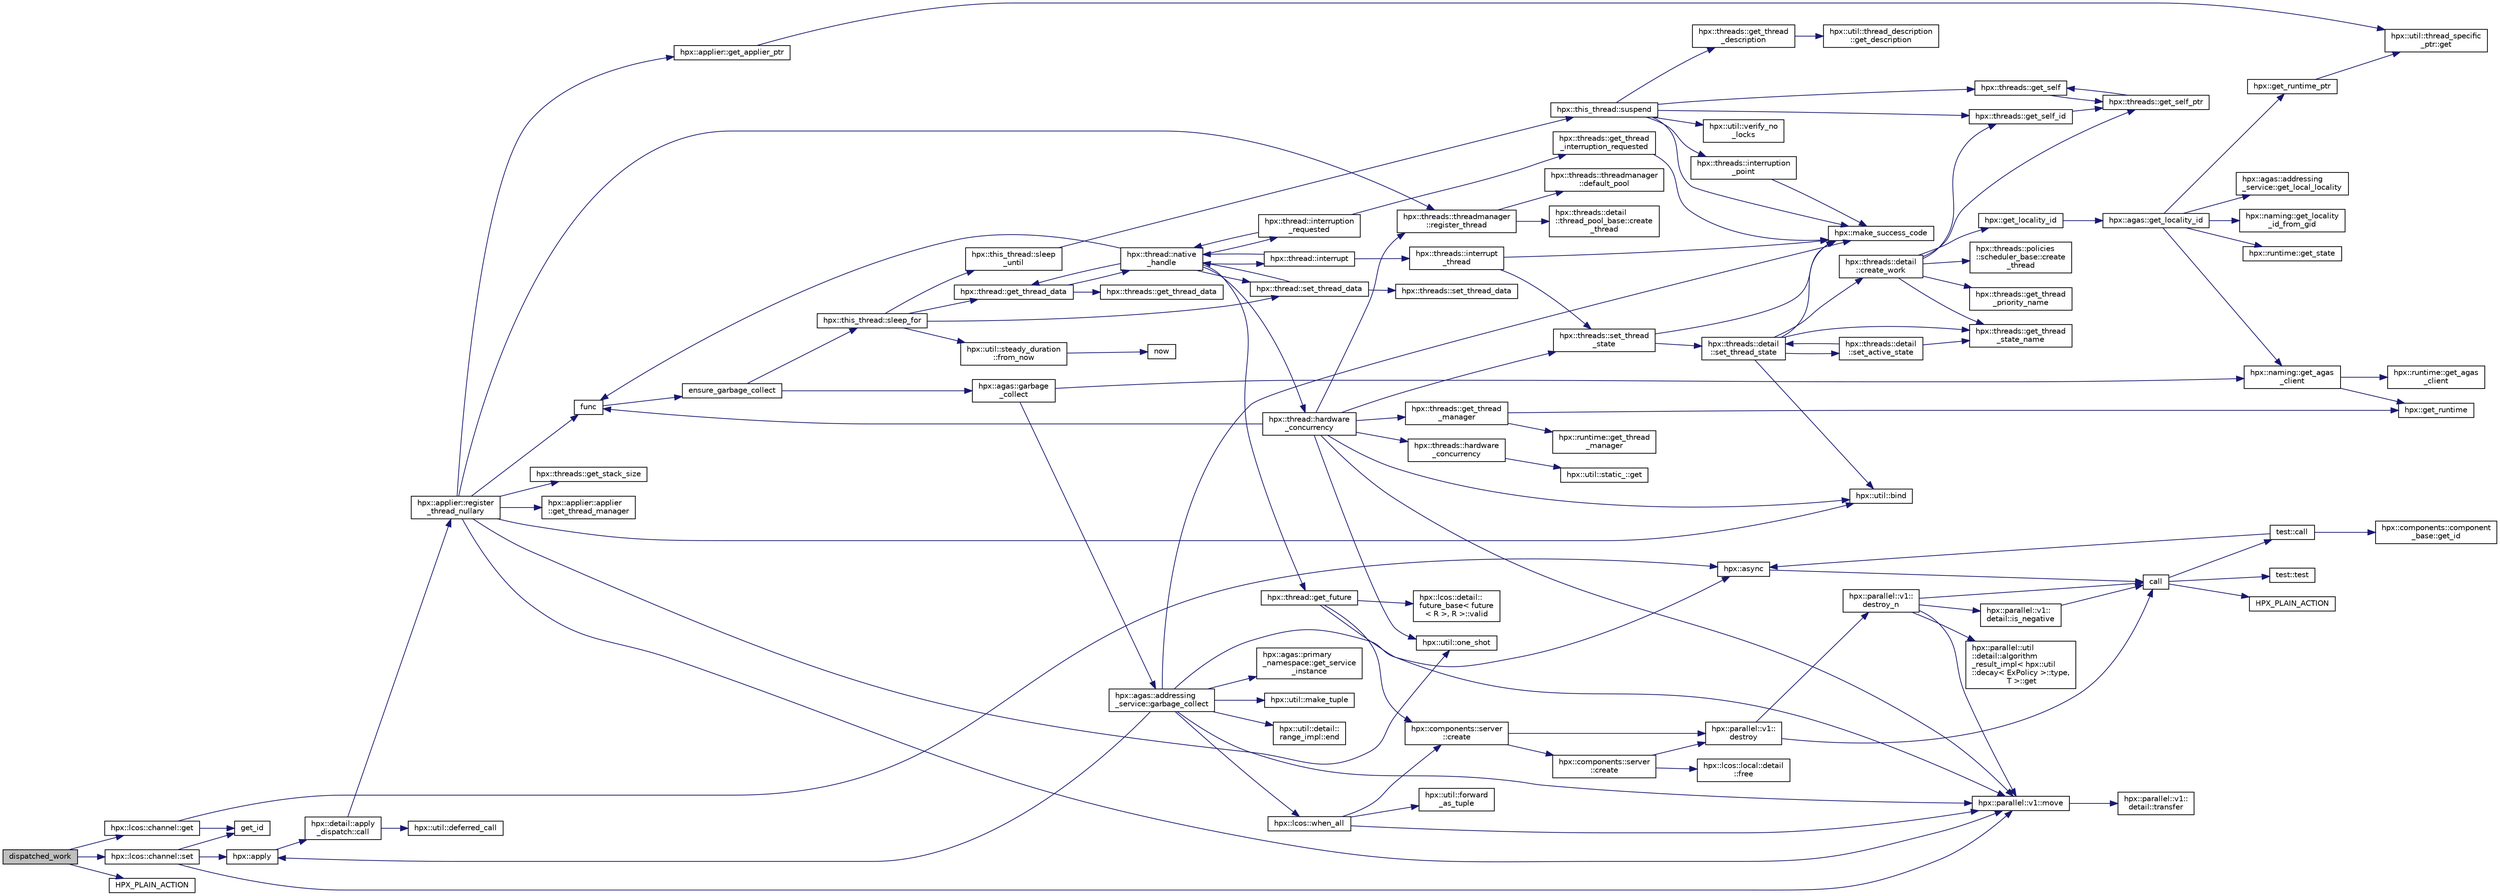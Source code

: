 digraph "dispatched_work"
{
  edge [fontname="Helvetica",fontsize="10",labelfontname="Helvetica",labelfontsize="10"];
  node [fontname="Helvetica",fontsize="10",shape=record];
  rankdir="LR";
  Node636 [label="dispatched_work",height=0.2,width=0.4,color="black", fillcolor="grey75", style="filled", fontcolor="black"];
  Node636 -> Node637 [color="midnightblue",fontsize="10",style="solid",fontname="Helvetica"];
  Node637 [label="hpx::lcos::channel::get",height=0.2,width=0.4,color="black", fillcolor="white", style="filled",URL="$db/d40/classhpx_1_1lcos_1_1channel.html#a9e5eb00de5cb512bc1319c3df58f911a"];
  Node637 -> Node638 [color="midnightblue",fontsize="10",style="solid",fontname="Helvetica"];
  Node638 [label="hpx::async",height=0.2,width=0.4,color="black", fillcolor="white", style="filled",URL="$d8/d83/namespacehpx.html#acb7d8e37b73b823956ce144f9a57eaa4"];
  Node638 -> Node639 [color="midnightblue",fontsize="10",style="solid",fontname="Helvetica"];
  Node639 [label="call",height=0.2,width=0.4,color="black", fillcolor="white", style="filled",URL="$d2/d67/promise__1620_8cpp.html#a58357f0b82bc761e1d0b9091ed563a70"];
  Node639 -> Node640 [color="midnightblue",fontsize="10",style="solid",fontname="Helvetica"];
  Node640 [label="test::test",height=0.2,width=0.4,color="black", fillcolor="white", style="filled",URL="$d8/d89/structtest.html#ab42d5ece712d716b04cb3f686f297a26"];
  Node639 -> Node641 [color="midnightblue",fontsize="10",style="solid",fontname="Helvetica"];
  Node641 [label="HPX_PLAIN_ACTION",height=0.2,width=0.4,color="black", fillcolor="white", style="filled",URL="$d2/d67/promise__1620_8cpp.html#ab96aab827a4b1fcaf66cfe0ba83fef23"];
  Node639 -> Node642 [color="midnightblue",fontsize="10",style="solid",fontname="Helvetica"];
  Node642 [label="test::call",height=0.2,width=0.4,color="black", fillcolor="white", style="filled",URL="$d8/d89/structtest.html#aeb29e7ed6518b9426ccf1344c52620ae"];
  Node642 -> Node638 [color="midnightblue",fontsize="10",style="solid",fontname="Helvetica"];
  Node642 -> Node643 [color="midnightblue",fontsize="10",style="solid",fontname="Helvetica"];
  Node643 [label="hpx::components::component\l_base::get_id",height=0.2,width=0.4,color="black", fillcolor="white", style="filled",URL="$d2/de6/classhpx_1_1components_1_1component__base.html#a4c8fd93514039bdf01c48d66d82b19cd"];
  Node637 -> Node644 [color="midnightblue",fontsize="10",style="solid",fontname="Helvetica"];
  Node644 [label="get_id",height=0.2,width=0.4,color="black", fillcolor="white", style="filled",URL="$d8/d3c/simple__future__continuation_8cpp.html#a64b28a4bbb16e7f78fc14c60466ddd8d"];
  Node636 -> Node645 [color="midnightblue",fontsize="10",style="solid",fontname="Helvetica"];
  Node645 [label="hpx::lcos::channel::set",height=0.2,width=0.4,color="black", fillcolor="white", style="filled",URL="$db/d40/classhpx_1_1lcos_1_1channel.html#a55b035fb8c7cac0b6f187884f04f8b6a"];
  Node645 -> Node646 [color="midnightblue",fontsize="10",style="solid",fontname="Helvetica"];
  Node646 [label="hpx::apply",height=0.2,width=0.4,color="black", fillcolor="white", style="filled",URL="$d8/d83/namespacehpx.html#aa87762f0db0731d385f3fdfdb25d59fc"];
  Node646 -> Node647 [color="midnightblue",fontsize="10",style="solid",fontname="Helvetica"];
  Node647 [label="hpx::detail::apply\l_dispatch::call",height=0.2,width=0.4,color="black", fillcolor="white", style="filled",URL="$db/de8/structhpx_1_1detail_1_1apply__dispatch.html#a0755fab16d281e74bcff0f8045be9459"];
  Node647 -> Node648 [color="midnightblue",fontsize="10",style="solid",fontname="Helvetica"];
  Node648 [label="hpx::applier::register\l_thread_nullary",height=0.2,width=0.4,color="black", fillcolor="white", style="filled",URL="$d8/dcb/namespacehpx_1_1applier.html#a401cd1145927e58d74d1eb52aaccd936"];
  Node648 -> Node649 [color="midnightblue",fontsize="10",style="solid",fontname="Helvetica"];
  Node649 [label="hpx::applier::get_applier_ptr",height=0.2,width=0.4,color="black", fillcolor="white", style="filled",URL="$d8/dcb/namespacehpx_1_1applier.html#a617483cf2b77ad3a0aa428ade7b35299"];
  Node649 -> Node650 [color="midnightblue",fontsize="10",style="solid",fontname="Helvetica"];
  Node650 [label="hpx::util::thread_specific\l_ptr::get",height=0.2,width=0.4,color="black", fillcolor="white", style="filled",URL="$d4/d4c/structhpx_1_1util_1_1thread__specific__ptr.html#a3b27d8520710478aa41d1f74206bdba9"];
  Node648 -> Node651 [color="midnightblue",fontsize="10",style="solid",fontname="Helvetica"];
  Node651 [label="func",height=0.2,width=0.4,color="black", fillcolor="white", style="filled",URL="$d8/dfd/id__type__ref__counting__1032_8cpp.html#ab811b86ea5107ffb3351fcaa29d2c652"];
  Node651 -> Node652 [color="midnightblue",fontsize="10",style="solid",fontname="Helvetica"];
  Node652 [label="ensure_garbage_collect",height=0.2,width=0.4,color="black", fillcolor="white", style="filled",URL="$d8/dfd/id__type__ref__counting__1032_8cpp.html#a5264b94bf7c262ac0e521fb290d476d5"];
  Node652 -> Node653 [color="midnightblue",fontsize="10",style="solid",fontname="Helvetica"];
  Node653 [label="hpx::this_thread::sleep_for",height=0.2,width=0.4,color="black", fillcolor="white", style="filled",URL="$d9/d52/namespacehpx_1_1this__thread.html#afc042a5a5fa52eef2d1d177a343435cf"];
  Node653 -> Node654 [color="midnightblue",fontsize="10",style="solid",fontname="Helvetica"];
  Node654 [label="hpx::this_thread::sleep\l_until",height=0.2,width=0.4,color="black", fillcolor="white", style="filled",URL="$d9/d52/namespacehpx_1_1this__thread.html#ae12a853980115b23ff0ab8ca06622658"];
  Node654 -> Node655 [color="midnightblue",fontsize="10",style="solid",fontname="Helvetica"];
  Node655 [label="hpx::this_thread::suspend",height=0.2,width=0.4,color="black", fillcolor="white", style="filled",URL="$d9/d52/namespacehpx_1_1this__thread.html#aca220026fb3014c0881d129fe31c0073"];
  Node655 -> Node656 [color="midnightblue",fontsize="10",style="solid",fontname="Helvetica"];
  Node656 [label="hpx::threads::get_self",height=0.2,width=0.4,color="black", fillcolor="white", style="filled",URL="$d7/d28/namespacehpx_1_1threads.html#a07daf4d6d29233f20d66d41ab7b5b8e8"];
  Node656 -> Node657 [color="midnightblue",fontsize="10",style="solid",fontname="Helvetica"];
  Node657 [label="hpx::threads::get_self_ptr",height=0.2,width=0.4,color="black", fillcolor="white", style="filled",URL="$d7/d28/namespacehpx_1_1threads.html#a22877ae347ad884cde3a51397dad6c53"];
  Node657 -> Node656 [color="midnightblue",fontsize="10",style="solid",fontname="Helvetica"];
  Node655 -> Node658 [color="midnightblue",fontsize="10",style="solid",fontname="Helvetica"];
  Node658 [label="hpx::threads::get_self_id",height=0.2,width=0.4,color="black", fillcolor="white", style="filled",URL="$d7/d28/namespacehpx_1_1threads.html#afafe0f900b9fac3d4ed3c747625c1cfe"];
  Node658 -> Node657 [color="midnightblue",fontsize="10",style="solid",fontname="Helvetica"];
  Node655 -> Node659 [color="midnightblue",fontsize="10",style="solid",fontname="Helvetica"];
  Node659 [label="hpx::threads::interruption\l_point",height=0.2,width=0.4,color="black", fillcolor="white", style="filled",URL="$d7/d28/namespacehpx_1_1threads.html#ada6ec56a12b050707311d8c628089059"];
  Node659 -> Node660 [color="midnightblue",fontsize="10",style="solid",fontname="Helvetica"];
  Node660 [label="hpx::make_success_code",height=0.2,width=0.4,color="black", fillcolor="white", style="filled",URL="$d8/d83/namespacehpx.html#a0e8512a8f49e2a6c8185061181419d8f",tooltip="Returns error_code(hpx::success, \"success\", mode). "];
  Node655 -> Node661 [color="midnightblue",fontsize="10",style="solid",fontname="Helvetica"];
  Node661 [label="hpx::util::verify_no\l_locks",height=0.2,width=0.4,color="black", fillcolor="white", style="filled",URL="$df/dad/namespacehpx_1_1util.html#ae0e1837ee6f09b79b26c2e788d2e9fc9"];
  Node655 -> Node662 [color="midnightblue",fontsize="10",style="solid",fontname="Helvetica"];
  Node662 [label="hpx::threads::get_thread\l_description",height=0.2,width=0.4,color="black", fillcolor="white", style="filled",URL="$d7/d28/namespacehpx_1_1threads.html#a42fc18a7a680f4e8bc633a4b4c956701"];
  Node662 -> Node663 [color="midnightblue",fontsize="10",style="solid",fontname="Helvetica"];
  Node663 [label="hpx::util::thread_description\l::get_description",height=0.2,width=0.4,color="black", fillcolor="white", style="filled",URL="$df/d9e/structhpx_1_1util_1_1thread__description.html#a8c834e14eca6eb228188022577f9f952"];
  Node655 -> Node660 [color="midnightblue",fontsize="10",style="solid",fontname="Helvetica"];
  Node653 -> Node664 [color="midnightblue",fontsize="10",style="solid",fontname="Helvetica"];
  Node664 [label="hpx::util::steady_duration\l::from_now",height=0.2,width=0.4,color="black", fillcolor="white", style="filled",URL="$d9/d4f/classhpx_1_1util_1_1steady__duration.html#a0132206d767cd0f7395507b40111a153"];
  Node664 -> Node665 [color="midnightblue",fontsize="10",style="solid",fontname="Helvetica"];
  Node665 [label="now",height=0.2,width=0.4,color="black", fillcolor="white", style="filled",URL="$de/db3/1d__stencil__1__omp_8cpp.html#a89e9667753dccfac455bd37a7a3a7b16"];
  Node653 -> Node666 [color="midnightblue",fontsize="10",style="solid",fontname="Helvetica"];
  Node666 [label="hpx::thread::get_thread_data",height=0.2,width=0.4,color="black", fillcolor="white", style="filled",URL="$de/d9b/classhpx_1_1thread.html#a4535ef82cec3b953d2c941d20e3e3904"];
  Node666 -> Node667 [color="midnightblue",fontsize="10",style="solid",fontname="Helvetica"];
  Node667 [label="hpx::threads::get_thread_data",height=0.2,width=0.4,color="black", fillcolor="white", style="filled",URL="$d7/d28/namespacehpx_1_1threads.html#a8737931ff6303807225f735b2b384ae4"];
  Node666 -> Node668 [color="midnightblue",fontsize="10",style="solid",fontname="Helvetica"];
  Node668 [label="hpx::thread::native\l_handle",height=0.2,width=0.4,color="black", fillcolor="white", style="filled",URL="$de/d9b/classhpx_1_1thread.html#acf48190d264ab64c1c4ec99d0b421b5a"];
  Node668 -> Node669 [color="midnightblue",fontsize="10",style="solid",fontname="Helvetica"];
  Node669 [label="hpx::thread::hardware\l_concurrency",height=0.2,width=0.4,color="black", fillcolor="white", style="filled",URL="$de/d9b/classhpx_1_1thread.html#a8e4fff210e02485ba493bc3a2a956c03"];
  Node669 -> Node670 [color="midnightblue",fontsize="10",style="solid",fontname="Helvetica"];
  Node670 [label="hpx::threads::hardware\l_concurrency",height=0.2,width=0.4,color="black", fillcolor="white", style="filled",URL="$d7/d28/namespacehpx_1_1threads.html#aa8752a235478d2ad7b5ac467b63ab527"];
  Node670 -> Node671 [color="midnightblue",fontsize="10",style="solid",fontname="Helvetica"];
  Node671 [label="hpx::util::static_::get",height=0.2,width=0.4,color="black", fillcolor="white", style="filled",URL="$d3/dbb/structhpx_1_1util_1_1static__.html#a2967c633948a3bf17a3b5405ef5a8318"];
  Node669 -> Node651 [color="midnightblue",fontsize="10",style="solid",fontname="Helvetica"];
  Node669 -> Node672 [color="midnightblue",fontsize="10",style="solid",fontname="Helvetica"];
  Node672 [label="hpx::util::bind",height=0.2,width=0.4,color="black", fillcolor="white", style="filled",URL="$df/dad/namespacehpx_1_1util.html#ad844caedf82a0173d6909d910c3e48c6"];
  Node669 -> Node673 [color="midnightblue",fontsize="10",style="solid",fontname="Helvetica"];
  Node673 [label="hpx::util::one_shot",height=0.2,width=0.4,color="black", fillcolor="white", style="filled",URL="$df/dad/namespacehpx_1_1util.html#a273e61be42a72415291e0ec0a4f28c7a"];
  Node669 -> Node674 [color="midnightblue",fontsize="10",style="solid",fontname="Helvetica"];
  Node674 [label="hpx::parallel::v1::move",height=0.2,width=0.4,color="black", fillcolor="white", style="filled",URL="$db/db9/namespacehpx_1_1parallel_1_1v1.html#aa7c4ede081ce786c9d1eb1adff495cfc"];
  Node674 -> Node675 [color="midnightblue",fontsize="10",style="solid",fontname="Helvetica"];
  Node675 [label="hpx::parallel::v1::\ldetail::transfer",height=0.2,width=0.4,color="black", fillcolor="white", style="filled",URL="$d2/ddd/namespacehpx_1_1parallel_1_1v1_1_1detail.html#ab1b56a05e1885ca7cc7ffa1804dd2f3c"];
  Node669 -> Node676 [color="midnightblue",fontsize="10",style="solid",fontname="Helvetica"];
  Node676 [label="hpx::threads::get_thread\l_manager",height=0.2,width=0.4,color="black", fillcolor="white", style="filled",URL="$d7/d28/namespacehpx_1_1threads.html#a076973c3a53beadde7d967e22c4f6cce"];
  Node676 -> Node677 [color="midnightblue",fontsize="10",style="solid",fontname="Helvetica"];
  Node677 [label="hpx::get_runtime",height=0.2,width=0.4,color="black", fillcolor="white", style="filled",URL="$d8/d83/namespacehpx.html#aef902cc6c7dd3b9fbadf34d1e850a070"];
  Node676 -> Node678 [color="midnightblue",fontsize="10",style="solid",fontname="Helvetica"];
  Node678 [label="hpx::runtime::get_thread\l_manager",height=0.2,width=0.4,color="black", fillcolor="white", style="filled",URL="$d0/d7b/classhpx_1_1runtime.html#a865b12d57fcd44a8d3dda3e35414f563"];
  Node669 -> Node679 [color="midnightblue",fontsize="10",style="solid",fontname="Helvetica"];
  Node679 [label="hpx::threads::threadmanager\l::register_thread",height=0.2,width=0.4,color="black", fillcolor="white", style="filled",URL="$d5/daa/classhpx_1_1threads_1_1threadmanager.html#a7f79c7578e08a60ca45eb276ce8133d8"];
  Node679 -> Node680 [color="midnightblue",fontsize="10",style="solid",fontname="Helvetica"];
  Node680 [label="hpx::threads::threadmanager\l::default_pool",height=0.2,width=0.4,color="black", fillcolor="white", style="filled",URL="$d5/daa/classhpx_1_1threads_1_1threadmanager.html#a851f067d03b5dd1c5e6a9a6a841e05df"];
  Node679 -> Node681 [color="midnightblue",fontsize="10",style="solid",fontname="Helvetica"];
  Node681 [label="hpx::threads::detail\l::thread_pool_base::create\l_thread",height=0.2,width=0.4,color="black", fillcolor="white", style="filled",URL="$de/dae/classhpx_1_1threads_1_1detail_1_1thread__pool__base.html#ad35d3779eef6f4528e62a26d71b34b34"];
  Node669 -> Node682 [color="midnightblue",fontsize="10",style="solid",fontname="Helvetica"];
  Node682 [label="hpx::threads::set_thread\l_state",height=0.2,width=0.4,color="black", fillcolor="white", style="filled",URL="$d7/d28/namespacehpx_1_1threads.html#ac0690ad16ad778bcc79dcd727cc33025",tooltip="Set the thread state of the thread referenced by the thread_id id. "];
  Node682 -> Node660 [color="midnightblue",fontsize="10",style="solid",fontname="Helvetica"];
  Node682 -> Node683 [color="midnightblue",fontsize="10",style="solid",fontname="Helvetica"];
  Node683 [label="hpx::threads::detail\l::set_thread_state",height=0.2,width=0.4,color="black", fillcolor="white", style="filled",URL="$d2/dd1/namespacehpx_1_1threads_1_1detail.html#af85ddc854c4a149bf1738eb1b111b9ab"];
  Node683 -> Node684 [color="midnightblue",fontsize="10",style="solid",fontname="Helvetica"];
  Node684 [label="hpx::threads::get_thread\l_state_name",height=0.2,width=0.4,color="black", fillcolor="white", style="filled",URL="$d7/d28/namespacehpx_1_1threads.html#a26f91ea8d2195f165c033241c5cd11db"];
  Node683 -> Node660 [color="midnightblue",fontsize="10",style="solid",fontname="Helvetica"];
  Node683 -> Node672 [color="midnightblue",fontsize="10",style="solid",fontname="Helvetica"];
  Node683 -> Node685 [color="midnightblue",fontsize="10",style="solid",fontname="Helvetica"];
  Node685 [label="hpx::threads::detail\l::set_active_state",height=0.2,width=0.4,color="black", fillcolor="white", style="filled",URL="$d2/dd1/namespacehpx_1_1threads_1_1detail.html#a45884a5bf04ad66a4f259231a3947e76"];
  Node685 -> Node684 [color="midnightblue",fontsize="10",style="solid",fontname="Helvetica"];
  Node685 -> Node683 [color="midnightblue",fontsize="10",style="solid",fontname="Helvetica"];
  Node683 -> Node686 [color="midnightblue",fontsize="10",style="solid",fontname="Helvetica"];
  Node686 [label="hpx::threads::detail\l::create_work",height=0.2,width=0.4,color="black", fillcolor="white", style="filled",URL="$d2/dd1/namespacehpx_1_1threads_1_1detail.html#ae22384a3c1b1a1940032fad068fb54b1"];
  Node686 -> Node684 [color="midnightblue",fontsize="10",style="solid",fontname="Helvetica"];
  Node686 -> Node687 [color="midnightblue",fontsize="10",style="solid",fontname="Helvetica"];
  Node687 [label="hpx::threads::get_thread\l_priority_name",height=0.2,width=0.4,color="black", fillcolor="white", style="filled",URL="$d7/d28/namespacehpx_1_1threads.html#a9c6b2fec0c1cf5b06ff83ce756ca6d42"];
  Node686 -> Node657 [color="midnightblue",fontsize="10",style="solid",fontname="Helvetica"];
  Node686 -> Node658 [color="midnightblue",fontsize="10",style="solid",fontname="Helvetica"];
  Node686 -> Node688 [color="midnightblue",fontsize="10",style="solid",fontname="Helvetica"];
  Node688 [label="hpx::get_locality_id",height=0.2,width=0.4,color="black", fillcolor="white", style="filled",URL="$d8/d83/namespacehpx.html#a158d7c54a657bb364c1704033010697b",tooltip="Return the number of the locality this function is being called from. "];
  Node688 -> Node689 [color="midnightblue",fontsize="10",style="solid",fontname="Helvetica"];
  Node689 [label="hpx::agas::get_locality_id",height=0.2,width=0.4,color="black", fillcolor="white", style="filled",URL="$dc/d54/namespacehpx_1_1agas.html#a491cc2ddecdf0f1a9129900caa6a4d3e"];
  Node689 -> Node690 [color="midnightblue",fontsize="10",style="solid",fontname="Helvetica"];
  Node690 [label="hpx::get_runtime_ptr",height=0.2,width=0.4,color="black", fillcolor="white", style="filled",URL="$d8/d83/namespacehpx.html#af29daf2bb3e01b4d6495a1742b6cce64"];
  Node690 -> Node650 [color="midnightblue",fontsize="10",style="solid",fontname="Helvetica"];
  Node689 -> Node691 [color="midnightblue",fontsize="10",style="solid",fontname="Helvetica"];
  Node691 [label="hpx::runtime::get_state",height=0.2,width=0.4,color="black", fillcolor="white", style="filled",URL="$d0/d7b/classhpx_1_1runtime.html#ab405f80e060dac95d624520f38b0524c"];
  Node689 -> Node692 [color="midnightblue",fontsize="10",style="solid",fontname="Helvetica"];
  Node692 [label="hpx::naming::get_agas\l_client",height=0.2,width=0.4,color="black", fillcolor="white", style="filled",URL="$d4/dc9/namespacehpx_1_1naming.html#a0408fffd5d34b620712a801b0ae3b032"];
  Node692 -> Node677 [color="midnightblue",fontsize="10",style="solid",fontname="Helvetica"];
  Node692 -> Node693 [color="midnightblue",fontsize="10",style="solid",fontname="Helvetica"];
  Node693 [label="hpx::runtime::get_agas\l_client",height=0.2,width=0.4,color="black", fillcolor="white", style="filled",URL="$d0/d7b/classhpx_1_1runtime.html#aeb5dddd30d6b9861669af8ad44d1a96a"];
  Node689 -> Node694 [color="midnightblue",fontsize="10",style="solid",fontname="Helvetica"];
  Node694 [label="hpx::agas::addressing\l_service::get_local_locality",height=0.2,width=0.4,color="black", fillcolor="white", style="filled",URL="$db/d58/structhpx_1_1agas_1_1addressing__service.html#ab52c19a37c2a7a006c6c15f90ad0539c"];
  Node689 -> Node695 [color="midnightblue",fontsize="10",style="solid",fontname="Helvetica"];
  Node695 [label="hpx::naming::get_locality\l_id_from_gid",height=0.2,width=0.4,color="black", fillcolor="white", style="filled",URL="$d4/dc9/namespacehpx_1_1naming.html#a7fd43037784560bd04fda9b49e33529f"];
  Node686 -> Node696 [color="midnightblue",fontsize="10",style="solid",fontname="Helvetica"];
  Node696 [label="hpx::threads::policies\l::scheduler_base::create\l_thread",height=0.2,width=0.4,color="black", fillcolor="white", style="filled",URL="$dd/d7e/structhpx_1_1threads_1_1policies_1_1scheduler__base.html#ad3b05cd7f363cc8e8410ce368c3794e0"];
  Node668 -> Node697 [color="midnightblue",fontsize="10",style="solid",fontname="Helvetica"];
  Node697 [label="hpx::thread::interrupt",height=0.2,width=0.4,color="black", fillcolor="white", style="filled",URL="$de/d9b/classhpx_1_1thread.html#ac34d0d033aa743c476a79dbc2e1a8a39"];
  Node697 -> Node698 [color="midnightblue",fontsize="10",style="solid",fontname="Helvetica"];
  Node698 [label="hpx::threads::interrupt\l_thread",height=0.2,width=0.4,color="black", fillcolor="white", style="filled",URL="$d7/d28/namespacehpx_1_1threads.html#a6bdda1a2aab61b9b13d274b5155d7e73"];
  Node698 -> Node660 [color="midnightblue",fontsize="10",style="solid",fontname="Helvetica"];
  Node698 -> Node682 [color="midnightblue",fontsize="10",style="solid",fontname="Helvetica"];
  Node697 -> Node668 [color="midnightblue",fontsize="10",style="solid",fontname="Helvetica"];
  Node668 -> Node699 [color="midnightblue",fontsize="10",style="solid",fontname="Helvetica"];
  Node699 [label="hpx::thread::interruption\l_requested",height=0.2,width=0.4,color="black", fillcolor="white", style="filled",URL="$de/d9b/classhpx_1_1thread.html#a33276bb4c20bbb0b1978944e18ef71b8"];
  Node699 -> Node700 [color="midnightblue",fontsize="10",style="solid",fontname="Helvetica"];
  Node700 [label="hpx::threads::get_thread\l_interruption_requested",height=0.2,width=0.4,color="black", fillcolor="white", style="filled",URL="$d7/d28/namespacehpx_1_1threads.html#ae64a7fdb8b5c8bac7be0c8282672a03b"];
  Node700 -> Node660 [color="midnightblue",fontsize="10",style="solid",fontname="Helvetica"];
  Node699 -> Node668 [color="midnightblue",fontsize="10",style="solid",fontname="Helvetica"];
  Node668 -> Node701 [color="midnightblue",fontsize="10",style="solid",fontname="Helvetica"];
  Node701 [label="hpx::thread::get_future",height=0.2,width=0.4,color="black", fillcolor="white", style="filled",URL="$de/d9b/classhpx_1_1thread.html#a87fdb0d8da826366fc190ed224900a64"];
  Node701 -> Node702 [color="midnightblue",fontsize="10",style="solid",fontname="Helvetica"];
  Node702 [label="hpx::lcos::detail::\lfuture_base\< future\l\< R \>, R \>::valid",height=0.2,width=0.4,color="black", fillcolor="white", style="filled",URL="$d5/dd7/classhpx_1_1lcos_1_1detail_1_1future__base.html#aaf7beb7374815614363033bd96573e75"];
  Node701 -> Node703 [color="midnightblue",fontsize="10",style="solid",fontname="Helvetica"];
  Node703 [label="hpx::components::server\l::create",height=0.2,width=0.4,color="black", fillcolor="white", style="filled",URL="$d2/da2/namespacehpx_1_1components_1_1server.html#ac776c89f3d68ceb910e8cee9fa937ab4",tooltip="Create arrays of components using their default constructor. "];
  Node703 -> Node704 [color="midnightblue",fontsize="10",style="solid",fontname="Helvetica"];
  Node704 [label="hpx::components::server\l::create",height=0.2,width=0.4,color="black", fillcolor="white", style="filled",URL="$d2/da2/namespacehpx_1_1components_1_1server.html#a77d26de181c97b444565e230577981bd"];
  Node704 -> Node705 [color="midnightblue",fontsize="10",style="solid",fontname="Helvetica"];
  Node705 [label="hpx::lcos::local::detail\l::free",height=0.2,width=0.4,color="black", fillcolor="white", style="filled",URL="$d4/dcb/namespacehpx_1_1lcos_1_1local_1_1detail.html#a55a940f019734e9bb045dc123cd80e48"];
  Node704 -> Node706 [color="midnightblue",fontsize="10",style="solid",fontname="Helvetica"];
  Node706 [label="hpx::parallel::v1::\ldestroy",height=0.2,width=0.4,color="black", fillcolor="white", style="filled",URL="$db/db9/namespacehpx_1_1parallel_1_1v1.html#acf303558375048e8a7cc9a2c2e09477f"];
  Node706 -> Node639 [color="midnightblue",fontsize="10",style="solid",fontname="Helvetica"];
  Node706 -> Node707 [color="midnightblue",fontsize="10",style="solid",fontname="Helvetica"];
  Node707 [label="hpx::parallel::v1::\ldestroy_n",height=0.2,width=0.4,color="black", fillcolor="white", style="filled",URL="$db/db9/namespacehpx_1_1parallel_1_1v1.html#a71d0691132a300690163f5636bcd5bd3"];
  Node707 -> Node708 [color="midnightblue",fontsize="10",style="solid",fontname="Helvetica"];
  Node708 [label="hpx::parallel::v1::\ldetail::is_negative",height=0.2,width=0.4,color="black", fillcolor="white", style="filled",URL="$d2/ddd/namespacehpx_1_1parallel_1_1v1_1_1detail.html#adf2e40fc4b20ad0fd442ee3118a4d527"];
  Node708 -> Node639 [color="midnightblue",fontsize="10",style="solid",fontname="Helvetica"];
  Node707 -> Node709 [color="midnightblue",fontsize="10",style="solid",fontname="Helvetica"];
  Node709 [label="hpx::parallel::util\l::detail::algorithm\l_result_impl\< hpx::util\l::decay\< ExPolicy \>::type,\l T \>::get",height=0.2,width=0.4,color="black", fillcolor="white", style="filled",URL="$d2/d42/structhpx_1_1parallel_1_1util_1_1detail_1_1algorithm__result__impl.html#ab5b051e8ec74eff5e0e62fd63f5d377e"];
  Node707 -> Node674 [color="midnightblue",fontsize="10",style="solid",fontname="Helvetica"];
  Node707 -> Node639 [color="midnightblue",fontsize="10",style="solid",fontname="Helvetica"];
  Node703 -> Node706 [color="midnightblue",fontsize="10",style="solid",fontname="Helvetica"];
  Node701 -> Node674 [color="midnightblue",fontsize="10",style="solid",fontname="Helvetica"];
  Node668 -> Node666 [color="midnightblue",fontsize="10",style="solid",fontname="Helvetica"];
  Node668 -> Node710 [color="midnightblue",fontsize="10",style="solid",fontname="Helvetica"];
  Node710 [label="hpx::thread::set_thread_data",height=0.2,width=0.4,color="black", fillcolor="white", style="filled",URL="$de/d9b/classhpx_1_1thread.html#a7317a3cf5251f3b33c990449570d4cea"];
  Node710 -> Node711 [color="midnightblue",fontsize="10",style="solid",fontname="Helvetica"];
  Node711 [label="hpx::threads::set_thread_data",height=0.2,width=0.4,color="black", fillcolor="white", style="filled",URL="$d7/d28/namespacehpx_1_1threads.html#a00a625acc149fce3ae38e4340454acf7"];
  Node710 -> Node668 [color="midnightblue",fontsize="10",style="solid",fontname="Helvetica"];
  Node668 -> Node651 [color="midnightblue",fontsize="10",style="solid",fontname="Helvetica"];
  Node653 -> Node710 [color="midnightblue",fontsize="10",style="solid",fontname="Helvetica"];
  Node652 -> Node712 [color="midnightblue",fontsize="10",style="solid",fontname="Helvetica"];
  Node712 [label="hpx::agas::garbage\l_collect",height=0.2,width=0.4,color="black", fillcolor="white", style="filled",URL="$dc/d54/namespacehpx_1_1agas.html#a951337adc4f9bd6df00a50737468e911"];
  Node712 -> Node692 [color="midnightblue",fontsize="10",style="solid",fontname="Helvetica"];
  Node712 -> Node713 [color="midnightblue",fontsize="10",style="solid",fontname="Helvetica"];
  Node713 [label="hpx::agas::addressing\l_service::garbage_collect",height=0.2,width=0.4,color="black", fillcolor="white", style="filled",URL="$db/d58/structhpx_1_1agas_1_1addressing__service.html#a87dcae0eacf6e62d5103ebf516d86f63"];
  Node713 -> Node660 [color="midnightblue",fontsize="10",style="solid",fontname="Helvetica"];
  Node713 -> Node714 [color="midnightblue",fontsize="10",style="solid",fontname="Helvetica"];
  Node714 [label="hpx::agas::primary\l_namespace::get_service\l_instance",height=0.2,width=0.4,color="black", fillcolor="white", style="filled",URL="$d1/d43/structhpx_1_1agas_1_1primary__namespace.html#a7630ff0f30ff8c23b13b4672c5350e2e"];
  Node713 -> Node715 [color="midnightblue",fontsize="10",style="solid",fontname="Helvetica"];
  Node715 [label="hpx::util::make_tuple",height=0.2,width=0.4,color="black", fillcolor="white", style="filled",URL="$df/dad/namespacehpx_1_1util.html#a06fa74211a987d208e013f400a9f5328"];
  Node713 -> Node716 [color="midnightblue",fontsize="10",style="solid",fontname="Helvetica"];
  Node716 [label="hpx::util::detail::\lrange_impl::end",height=0.2,width=0.4,color="black", fillcolor="white", style="filled",URL="$d4/d4a/namespacehpx_1_1util_1_1detail_1_1range__impl.html#afb2ea48b0902f52ee4d8b764807b4316"];
  Node713 -> Node646 [color="midnightblue",fontsize="10",style="solid",fontname="Helvetica"];
  Node713 -> Node674 [color="midnightblue",fontsize="10",style="solid",fontname="Helvetica"];
  Node713 -> Node638 [color="midnightblue",fontsize="10",style="solid",fontname="Helvetica"];
  Node713 -> Node717 [color="midnightblue",fontsize="10",style="solid",fontname="Helvetica"];
  Node717 [label="hpx::lcos::when_all",height=0.2,width=0.4,color="black", fillcolor="white", style="filled",URL="$d2/dc9/namespacehpx_1_1lcos.html#a1a6fb024d8690923fb185d5aee204d54"];
  Node717 -> Node718 [color="midnightblue",fontsize="10",style="solid",fontname="Helvetica"];
  Node718 [label="hpx::util::forward\l_as_tuple",height=0.2,width=0.4,color="black", fillcolor="white", style="filled",URL="$df/dad/namespacehpx_1_1util.html#ab7c31e3f24c3302a4f67b6735a6fa597"];
  Node717 -> Node674 [color="midnightblue",fontsize="10",style="solid",fontname="Helvetica"];
  Node717 -> Node703 [color="midnightblue",fontsize="10",style="solid",fontname="Helvetica"];
  Node648 -> Node672 [color="midnightblue",fontsize="10",style="solid",fontname="Helvetica"];
  Node648 -> Node673 [color="midnightblue",fontsize="10",style="solid",fontname="Helvetica"];
  Node648 -> Node674 [color="midnightblue",fontsize="10",style="solid",fontname="Helvetica"];
  Node648 -> Node719 [color="midnightblue",fontsize="10",style="solid",fontname="Helvetica"];
  Node719 [label="hpx::threads::get_stack_size",height=0.2,width=0.4,color="black", fillcolor="white", style="filled",URL="$d7/d28/namespacehpx_1_1threads.html#af597241b3c2785150be206737ca04aa6",tooltip="The get_stack_size function is part of the thread related API. It. "];
  Node648 -> Node720 [color="midnightblue",fontsize="10",style="solid",fontname="Helvetica"];
  Node720 [label="hpx::applier::applier\l::get_thread_manager",height=0.2,width=0.4,color="black", fillcolor="white", style="filled",URL="$da/dcb/classhpx_1_1applier_1_1applier.html#acc36d583973701e573be39da97bba866",tooltip="Access the thread-manager instance associated with this applier. "];
  Node648 -> Node679 [color="midnightblue",fontsize="10",style="solid",fontname="Helvetica"];
  Node647 -> Node721 [color="midnightblue",fontsize="10",style="solid",fontname="Helvetica"];
  Node721 [label="hpx::util::deferred_call",height=0.2,width=0.4,color="black", fillcolor="white", style="filled",URL="$df/dad/namespacehpx_1_1util.html#acdded623c658a7a3436f7e76bc9d881c"];
  Node645 -> Node644 [color="midnightblue",fontsize="10",style="solid",fontname="Helvetica"];
  Node645 -> Node674 [color="midnightblue",fontsize="10",style="solid",fontname="Helvetica"];
  Node636 -> Node722 [color="midnightblue",fontsize="10",style="solid",fontname="Helvetica"];
  Node722 [label="HPX_PLAIN_ACTION",height=0.2,width=0.4,color="black", fillcolor="white", style="filled",URL="$dd/d5f/channel_8cpp.html#aa317b3934a2efeffac898e9a262105e2"];
}
